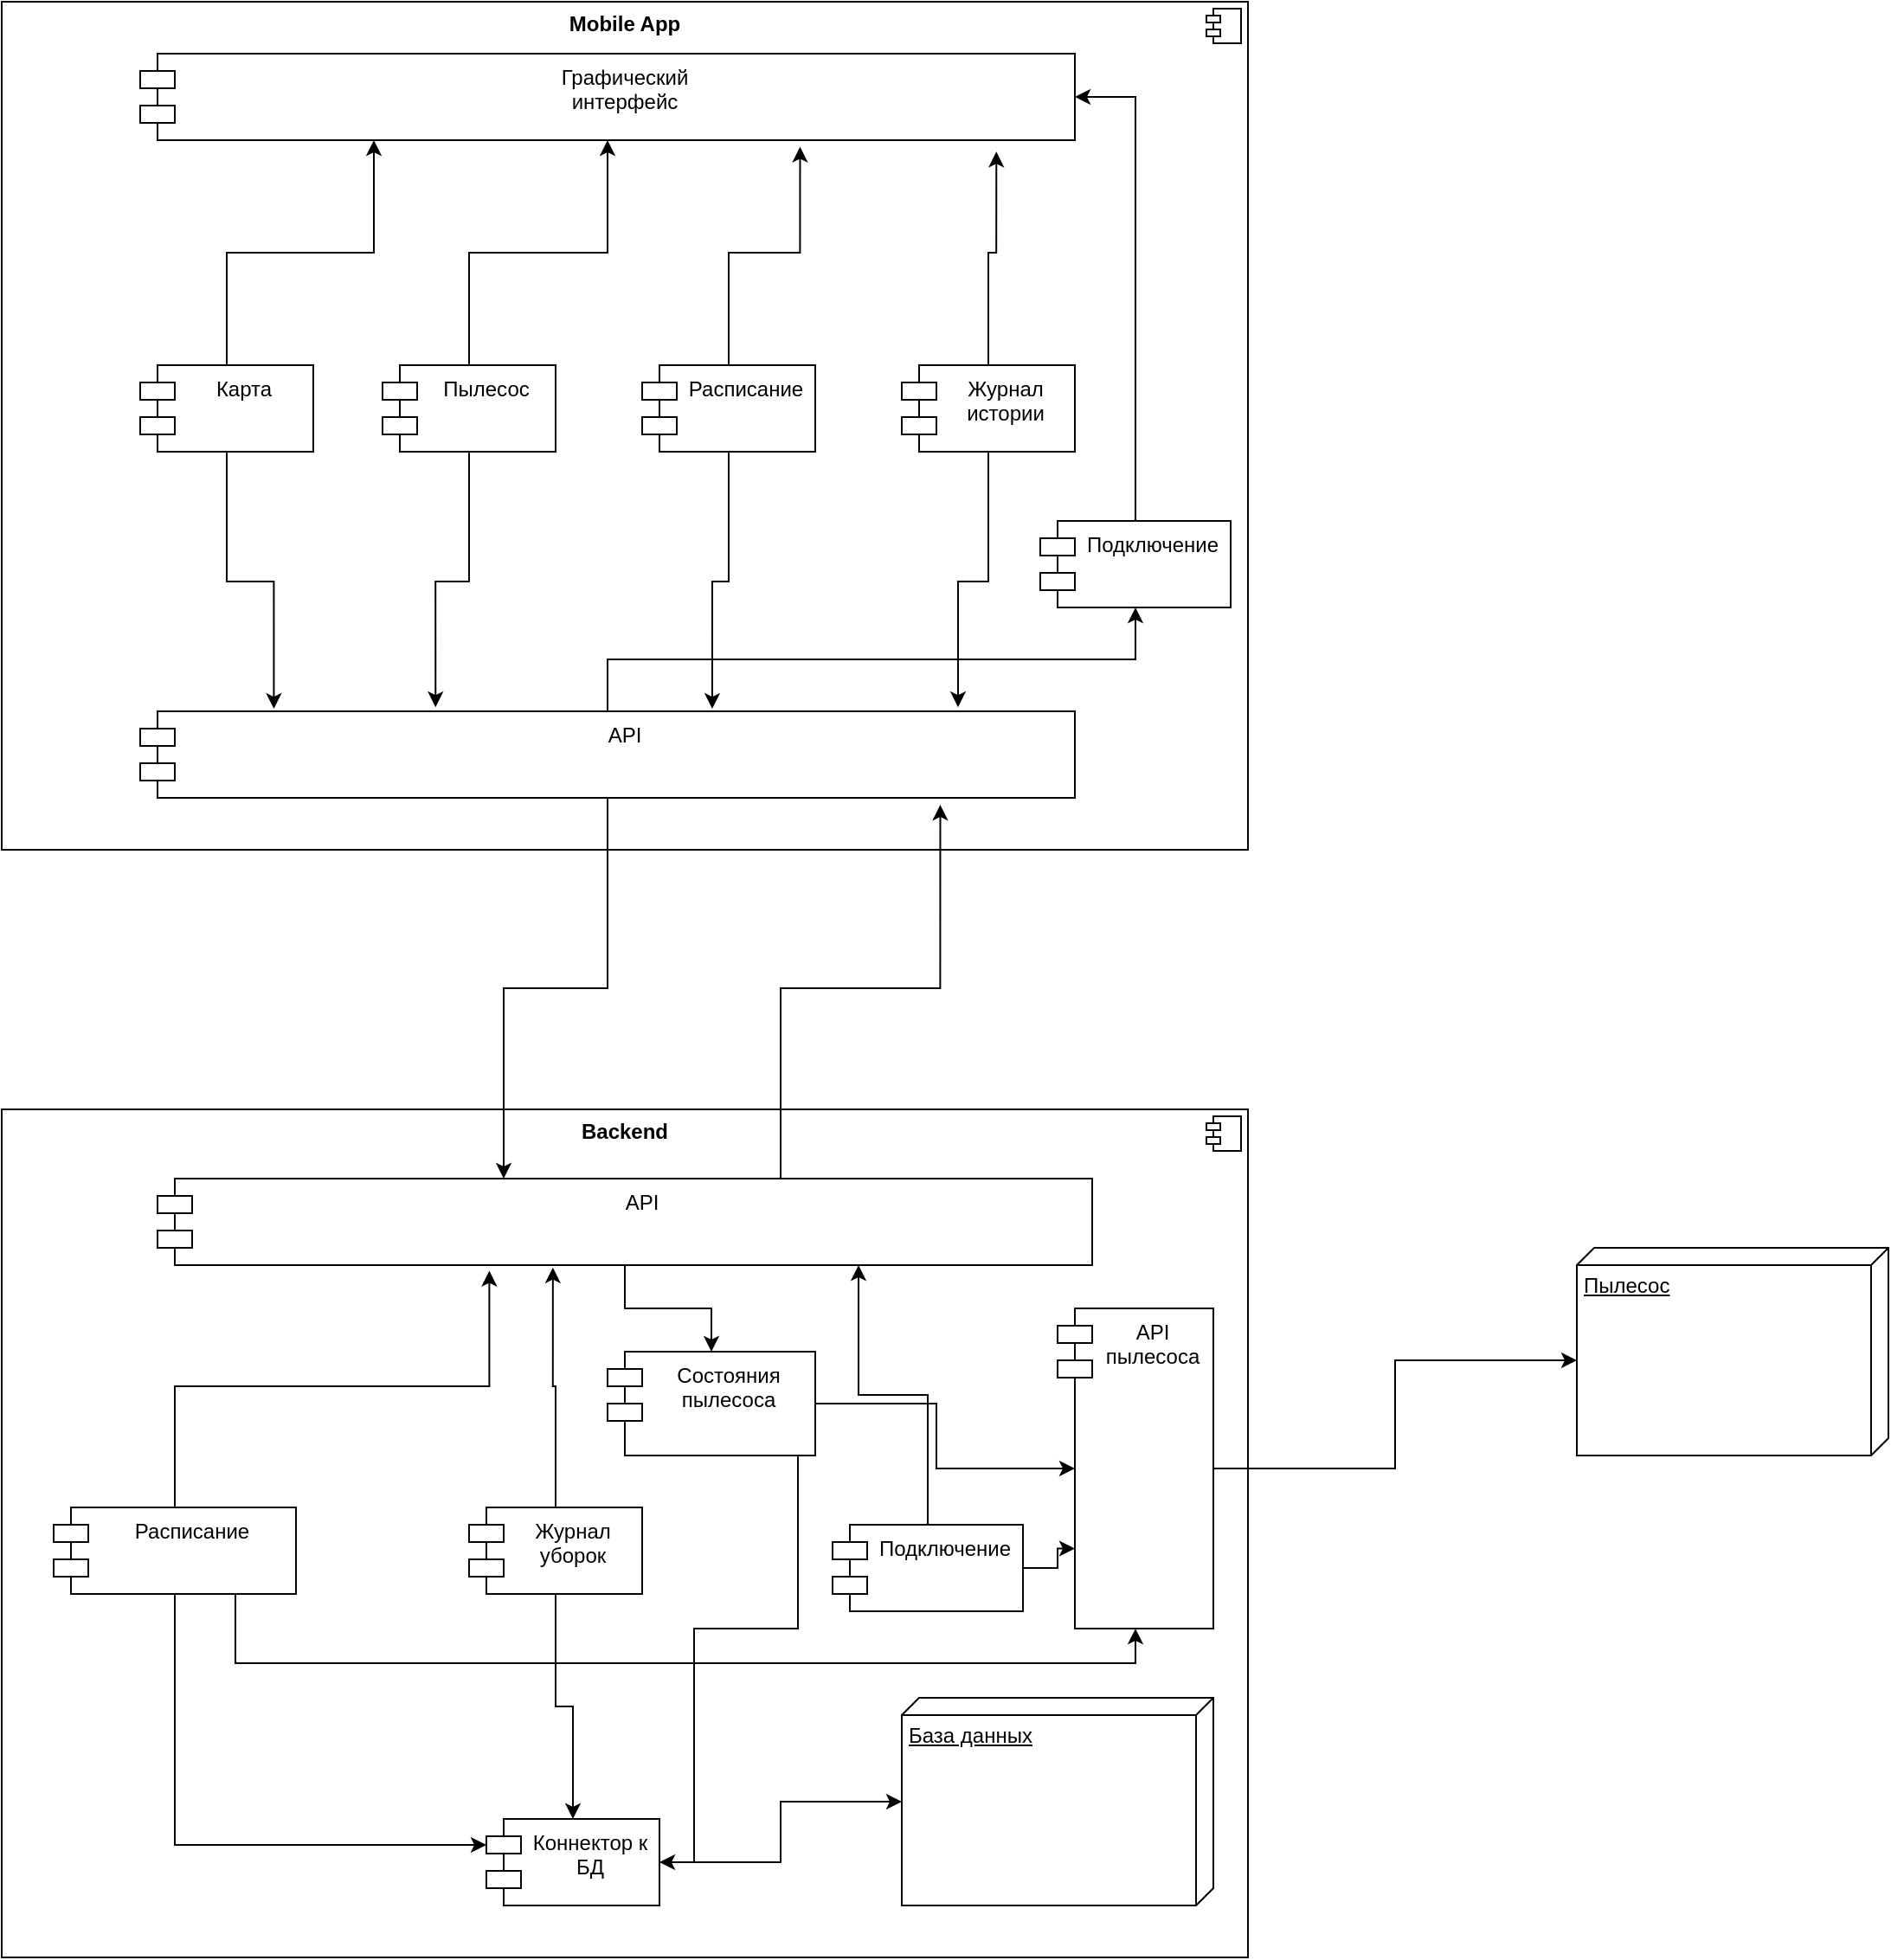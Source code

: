 <mxfile version="20.6.2" type="device"><diagram id="sQ5GgzJkRDgcPnPmJOoT" name="Page-1"><mxGraphModel dx="1487" dy="711" grid="1" gridSize="10" guides="1" tooltips="1" connect="1" arrows="1" fold="1" page="1" pageScale="1" pageWidth="827" pageHeight="1169" math="0" shadow="0"><root><mxCell id="0"/><mxCell id="1" parent="0"/><mxCell id="p_OK2Srpz6OPMlVZ-uk6-1" value="&lt;p style=&quot;margin:0px;margin-top:6px;text-align:center;&quot;&gt;&lt;b&gt;Mobile App&lt;/b&gt;&lt;/p&gt;" style="align=left;overflow=fill;html=1;dropTarget=0;" vertex="1" parent="1"><mxGeometry x="60" y="60" width="720" height="490" as="geometry"/></mxCell><mxCell id="p_OK2Srpz6OPMlVZ-uk6-2" value="" style="shape=component;jettyWidth=8;jettyHeight=4;" vertex="1" parent="p_OK2Srpz6OPMlVZ-uk6-1"><mxGeometry x="1" width="20" height="20" relative="1" as="geometry"><mxPoint x="-24" y="4" as="offset"/></mxGeometry></mxCell><mxCell id="p_OK2Srpz6OPMlVZ-uk6-3" value="&lt;p style=&quot;margin:0px;margin-top:6px;text-align:center;&quot;&gt;&lt;b&gt;Backend&lt;/b&gt;&lt;/p&gt;" style="align=left;overflow=fill;html=1;dropTarget=0;" vertex="1" parent="1"><mxGeometry x="60" y="700" width="720" height="490" as="geometry"/></mxCell><mxCell id="p_OK2Srpz6OPMlVZ-uk6-4" value="" style="shape=component;jettyWidth=8;jettyHeight=4;" vertex="1" parent="p_OK2Srpz6OPMlVZ-uk6-3"><mxGeometry x="1" width="20" height="20" relative="1" as="geometry"><mxPoint x="-24" y="4" as="offset"/></mxGeometry></mxCell><mxCell id="p_OK2Srpz6OPMlVZ-uk6-5" value="Графический &#10;интерфейс" style="shape=module;align=left;spacingLeft=20;align=center;verticalAlign=top;" vertex="1" parent="1"><mxGeometry x="140" y="90" width="540" height="50" as="geometry"/></mxCell><mxCell id="p_OK2Srpz6OPMlVZ-uk6-20" style="edgeStyle=orthogonalEdgeStyle;rounded=0;orthogonalLoop=1;jettySize=auto;html=1;" edge="1" parent="1" source="p_OK2Srpz6OPMlVZ-uk6-6" target="p_OK2Srpz6OPMlVZ-uk6-19"><mxGeometry relative="1" as="geometry"><Array as="points"><mxPoint x="410" y="630"/><mxPoint x="350" y="630"/></Array></mxGeometry></mxCell><mxCell id="p_OK2Srpz6OPMlVZ-uk6-44" style="edgeStyle=orthogonalEdgeStyle;rounded=0;orthogonalLoop=1;jettySize=auto;html=1;entryX=0.5;entryY=1;entryDx=0;entryDy=0;" edge="1" parent="1" source="p_OK2Srpz6OPMlVZ-uk6-6" target="p_OK2Srpz6OPMlVZ-uk6-43"><mxGeometry relative="1" as="geometry"/></mxCell><mxCell id="p_OK2Srpz6OPMlVZ-uk6-6" value="API" style="shape=module;align=left;spacingLeft=20;align=center;verticalAlign=top;" vertex="1" parent="1"><mxGeometry x="140" y="470" width="540" height="50" as="geometry"/></mxCell><mxCell id="p_OK2Srpz6OPMlVZ-uk6-11" style="edgeStyle=orthogonalEdgeStyle;rounded=0;orthogonalLoop=1;jettySize=auto;html=1;entryX=0.25;entryY=1;entryDx=0;entryDy=0;" edge="1" parent="1" source="p_OK2Srpz6OPMlVZ-uk6-7" target="p_OK2Srpz6OPMlVZ-uk6-5"><mxGeometry relative="1" as="geometry"/></mxCell><mxCell id="p_OK2Srpz6OPMlVZ-uk6-15" style="edgeStyle=orthogonalEdgeStyle;rounded=0;orthogonalLoop=1;jettySize=auto;html=1;entryX=0.143;entryY=-0.029;entryDx=0;entryDy=0;entryPerimeter=0;" edge="1" parent="1" source="p_OK2Srpz6OPMlVZ-uk6-7" target="p_OK2Srpz6OPMlVZ-uk6-6"><mxGeometry relative="1" as="geometry"/></mxCell><mxCell id="p_OK2Srpz6OPMlVZ-uk6-7" value="Карта" style="shape=module;align=left;spacingLeft=20;align=center;verticalAlign=top;" vertex="1" parent="1"><mxGeometry x="140" y="270" width="100" height="50" as="geometry"/></mxCell><mxCell id="p_OK2Srpz6OPMlVZ-uk6-12" style="edgeStyle=orthogonalEdgeStyle;rounded=0;orthogonalLoop=1;jettySize=auto;html=1;" edge="1" parent="1" source="p_OK2Srpz6OPMlVZ-uk6-8" target="p_OK2Srpz6OPMlVZ-uk6-5"><mxGeometry relative="1" as="geometry"/></mxCell><mxCell id="p_OK2Srpz6OPMlVZ-uk6-16" style="edgeStyle=orthogonalEdgeStyle;rounded=0;orthogonalLoop=1;jettySize=auto;html=1;entryX=0.316;entryY=-0.048;entryDx=0;entryDy=0;entryPerimeter=0;" edge="1" parent="1" source="p_OK2Srpz6OPMlVZ-uk6-8" target="p_OK2Srpz6OPMlVZ-uk6-6"><mxGeometry relative="1" as="geometry"/></mxCell><mxCell id="p_OK2Srpz6OPMlVZ-uk6-8" value="Пылесос" style="shape=module;align=left;spacingLeft=20;align=center;verticalAlign=top;" vertex="1" parent="1"><mxGeometry x="280" y="270" width="100" height="50" as="geometry"/></mxCell><mxCell id="p_OK2Srpz6OPMlVZ-uk6-13" style="edgeStyle=orthogonalEdgeStyle;rounded=0;orthogonalLoop=1;jettySize=auto;html=1;entryX=0.706;entryY=1.076;entryDx=0;entryDy=0;entryPerimeter=0;" edge="1" parent="1" source="p_OK2Srpz6OPMlVZ-uk6-9" target="p_OK2Srpz6OPMlVZ-uk6-5"><mxGeometry relative="1" as="geometry"/></mxCell><mxCell id="p_OK2Srpz6OPMlVZ-uk6-17" style="edgeStyle=orthogonalEdgeStyle;rounded=0;orthogonalLoop=1;jettySize=auto;html=1;entryX=0.612;entryY=-0.029;entryDx=0;entryDy=0;entryPerimeter=0;" edge="1" parent="1" source="p_OK2Srpz6OPMlVZ-uk6-9" target="p_OK2Srpz6OPMlVZ-uk6-6"><mxGeometry relative="1" as="geometry"/></mxCell><mxCell id="p_OK2Srpz6OPMlVZ-uk6-9" value="Расписание" style="shape=module;align=left;spacingLeft=20;align=center;verticalAlign=top;" vertex="1" parent="1"><mxGeometry x="430" y="270" width="100" height="50" as="geometry"/></mxCell><mxCell id="p_OK2Srpz6OPMlVZ-uk6-14" style="edgeStyle=orthogonalEdgeStyle;rounded=0;orthogonalLoop=1;jettySize=auto;html=1;entryX=0.916;entryY=1.133;entryDx=0;entryDy=0;entryPerimeter=0;" edge="1" parent="1" source="p_OK2Srpz6OPMlVZ-uk6-10" target="p_OK2Srpz6OPMlVZ-uk6-5"><mxGeometry relative="1" as="geometry"/></mxCell><mxCell id="p_OK2Srpz6OPMlVZ-uk6-18" style="edgeStyle=orthogonalEdgeStyle;rounded=0;orthogonalLoop=1;jettySize=auto;html=1;entryX=0.875;entryY=-0.048;entryDx=0;entryDy=0;entryPerimeter=0;" edge="1" parent="1" source="p_OK2Srpz6OPMlVZ-uk6-10" target="p_OK2Srpz6OPMlVZ-uk6-6"><mxGeometry relative="1" as="geometry"/></mxCell><mxCell id="p_OK2Srpz6OPMlVZ-uk6-10" value="Журнал&#10;истории" style="shape=module;align=left;spacingLeft=20;align=center;verticalAlign=top;" vertex="1" parent="1"><mxGeometry x="580" y="270" width="100" height="50" as="geometry"/></mxCell><mxCell id="p_OK2Srpz6OPMlVZ-uk6-30" style="edgeStyle=orthogonalEdgeStyle;rounded=0;orthogonalLoop=1;jettySize=auto;html=1;entryX=0.5;entryY=0;entryDx=0;entryDy=0;" edge="1" parent="1" source="p_OK2Srpz6OPMlVZ-uk6-19" target="p_OK2Srpz6OPMlVZ-uk6-24"><mxGeometry relative="1" as="geometry"/></mxCell><mxCell id="p_OK2Srpz6OPMlVZ-uk6-31" style="edgeStyle=orthogonalEdgeStyle;rounded=0;orthogonalLoop=1;jettySize=auto;html=1;entryX=0.856;entryY=1.081;entryDx=0;entryDy=0;entryPerimeter=0;" edge="1" parent="1" source="p_OK2Srpz6OPMlVZ-uk6-19" target="p_OK2Srpz6OPMlVZ-uk6-6"><mxGeometry relative="1" as="geometry"><Array as="points"><mxPoint x="510" y="630"/><mxPoint x="602" y="630"/></Array></mxGeometry></mxCell><mxCell id="p_OK2Srpz6OPMlVZ-uk6-19" value="API" style="shape=module;align=left;spacingLeft=20;align=center;verticalAlign=top;" vertex="1" parent="1"><mxGeometry x="150" y="740" width="540" height="50" as="geometry"/></mxCell><mxCell id="p_OK2Srpz6OPMlVZ-uk6-21" value="База данных" style="verticalAlign=top;align=left;spacingTop=8;spacingLeft=2;spacingRight=12;shape=cube;size=10;direction=south;fontStyle=4;html=1;" vertex="1" parent="1"><mxGeometry x="580" y="1040" width="180" height="120" as="geometry"/></mxCell><mxCell id="p_OK2Srpz6OPMlVZ-uk6-23" style="edgeStyle=orthogonalEdgeStyle;rounded=0;orthogonalLoop=1;jettySize=auto;html=1;" edge="1" parent="1" source="p_OK2Srpz6OPMlVZ-uk6-22" target="p_OK2Srpz6OPMlVZ-uk6-21"><mxGeometry relative="1" as="geometry"/></mxCell><mxCell id="p_OK2Srpz6OPMlVZ-uk6-22" value="Коннектор к &#10;БД" style="shape=module;align=left;spacingLeft=20;align=center;verticalAlign=top;" vertex="1" parent="1"><mxGeometry x="340" y="1110" width="100" height="50" as="geometry"/></mxCell><mxCell id="p_OK2Srpz6OPMlVZ-uk6-28" style="edgeStyle=orthogonalEdgeStyle;rounded=0;orthogonalLoop=1;jettySize=auto;html=1;entryX=0;entryY=0.5;entryDx=10;entryDy=0;entryPerimeter=0;" edge="1" parent="1" source="p_OK2Srpz6OPMlVZ-uk6-24" target="p_OK2Srpz6OPMlVZ-uk6-27"><mxGeometry relative="1" as="geometry"/></mxCell><mxCell id="p_OK2Srpz6OPMlVZ-uk6-38" style="edgeStyle=orthogonalEdgeStyle;rounded=0;orthogonalLoop=1;jettySize=auto;html=1;exitX=0.5;exitY=1;exitDx=0;exitDy=0;" edge="1" parent="1" source="p_OK2Srpz6OPMlVZ-uk6-24" target="p_OK2Srpz6OPMlVZ-uk6-22"><mxGeometry relative="1" as="geometry"><Array as="points"><mxPoint x="520" y="1000"/><mxPoint x="460" y="1000"/><mxPoint x="460" y="1135"/></Array></mxGeometry></mxCell><mxCell id="p_OK2Srpz6OPMlVZ-uk6-24" value="Состояния &#10;пылесоса" style="shape=module;align=left;spacingLeft=20;align=center;verticalAlign=top;" vertex="1" parent="1"><mxGeometry x="410" y="840" width="120" height="60" as="geometry"/></mxCell><mxCell id="p_OK2Srpz6OPMlVZ-uk6-25" value="Пылесос" style="verticalAlign=top;align=left;spacingTop=8;spacingLeft=2;spacingRight=12;shape=cube;size=10;direction=south;fontStyle=4;html=1;" vertex="1" parent="1"><mxGeometry x="970" y="780" width="180" height="120" as="geometry"/></mxCell><mxCell id="p_OK2Srpz6OPMlVZ-uk6-29" style="edgeStyle=orthogonalEdgeStyle;rounded=0;orthogonalLoop=1;jettySize=auto;html=1;entryX=0;entryY=0;entryDx=65;entryDy=180;entryPerimeter=0;" edge="1" parent="1" source="p_OK2Srpz6OPMlVZ-uk6-27" target="p_OK2Srpz6OPMlVZ-uk6-25"><mxGeometry relative="1" as="geometry"/></mxCell><mxCell id="p_OK2Srpz6OPMlVZ-uk6-27" value="API&#10;пылесоса" style="shape=module;align=left;spacingLeft=20;align=center;verticalAlign=top;" vertex="1" parent="1"><mxGeometry x="670" y="815" width="90" height="185" as="geometry"/></mxCell><mxCell id="p_OK2Srpz6OPMlVZ-uk6-33" style="edgeStyle=orthogonalEdgeStyle;rounded=0;orthogonalLoop=1;jettySize=auto;html=1;exitX=0.5;exitY=1;exitDx=0;exitDy=0;entryX=0;entryY=0;entryDx=0;entryDy=15;entryPerimeter=0;" edge="1" parent="1" source="p_OK2Srpz6OPMlVZ-uk6-32" target="p_OK2Srpz6OPMlVZ-uk6-22"><mxGeometry relative="1" as="geometry"/></mxCell><mxCell id="p_OK2Srpz6OPMlVZ-uk6-34" style="edgeStyle=orthogonalEdgeStyle;rounded=0;orthogonalLoop=1;jettySize=auto;html=1;entryX=0.355;entryY=1.065;entryDx=0;entryDy=0;entryPerimeter=0;" edge="1" parent="1" source="p_OK2Srpz6OPMlVZ-uk6-32" target="p_OK2Srpz6OPMlVZ-uk6-19"><mxGeometry relative="1" as="geometry"/></mxCell><mxCell id="p_OK2Srpz6OPMlVZ-uk6-46" style="edgeStyle=orthogonalEdgeStyle;rounded=0;orthogonalLoop=1;jettySize=auto;html=1;entryX=0.5;entryY=1;entryDx=0;entryDy=0;exitX=0.75;exitY=1;exitDx=0;exitDy=0;" edge="1" parent="1" source="p_OK2Srpz6OPMlVZ-uk6-32" target="p_OK2Srpz6OPMlVZ-uk6-27"><mxGeometry relative="1" as="geometry"><Array as="points"><mxPoint x="195" y="1020"/><mxPoint x="715" y="1020"/></Array></mxGeometry></mxCell><mxCell id="p_OK2Srpz6OPMlVZ-uk6-32" value="Расписание" style="shape=module;align=left;spacingLeft=20;align=center;verticalAlign=top;" vertex="1" parent="1"><mxGeometry x="90" y="930" width="140" height="50" as="geometry"/></mxCell><mxCell id="p_OK2Srpz6OPMlVZ-uk6-36" style="edgeStyle=orthogonalEdgeStyle;rounded=0;orthogonalLoop=1;jettySize=auto;html=1;" edge="1" parent="1" source="p_OK2Srpz6OPMlVZ-uk6-35" target="p_OK2Srpz6OPMlVZ-uk6-22"><mxGeometry relative="1" as="geometry"/></mxCell><mxCell id="p_OK2Srpz6OPMlVZ-uk6-37" style="edgeStyle=orthogonalEdgeStyle;rounded=0;orthogonalLoop=1;jettySize=auto;html=1;entryX=0.423;entryY=1.027;entryDx=0;entryDy=0;entryPerimeter=0;" edge="1" parent="1" source="p_OK2Srpz6OPMlVZ-uk6-35" target="p_OK2Srpz6OPMlVZ-uk6-19"><mxGeometry relative="1" as="geometry"/></mxCell><mxCell id="p_OK2Srpz6OPMlVZ-uk6-35" value="Журнал&#10;уборок" style="shape=module;align=left;spacingLeft=20;align=center;verticalAlign=top;" vertex="1" parent="1"><mxGeometry x="330" y="930" width="100" height="50" as="geometry"/></mxCell><mxCell id="p_OK2Srpz6OPMlVZ-uk6-40" style="edgeStyle=orthogonalEdgeStyle;rounded=0;orthogonalLoop=1;jettySize=auto;html=1;entryX=0.75;entryY=1;entryDx=0;entryDy=0;" edge="1" parent="1" source="p_OK2Srpz6OPMlVZ-uk6-39" target="p_OK2Srpz6OPMlVZ-uk6-19"><mxGeometry relative="1" as="geometry"/></mxCell><mxCell id="p_OK2Srpz6OPMlVZ-uk6-42" style="edgeStyle=orthogonalEdgeStyle;rounded=0;orthogonalLoop=1;jettySize=auto;html=1;entryX=0;entryY=0.75;entryDx=10;entryDy=0;entryPerimeter=0;" edge="1" parent="1" source="p_OK2Srpz6OPMlVZ-uk6-39" target="p_OK2Srpz6OPMlVZ-uk6-27"><mxGeometry relative="1" as="geometry"/></mxCell><mxCell id="p_OK2Srpz6OPMlVZ-uk6-39" value="Подключение" style="shape=module;align=left;spacingLeft=20;align=center;verticalAlign=top;" vertex="1" parent="1"><mxGeometry x="540" y="940" width="110" height="50" as="geometry"/></mxCell><mxCell id="p_OK2Srpz6OPMlVZ-uk6-45" style="edgeStyle=orthogonalEdgeStyle;rounded=0;orthogonalLoop=1;jettySize=auto;html=1;entryX=1;entryY=0.5;entryDx=0;entryDy=0;" edge="1" parent="1" source="p_OK2Srpz6OPMlVZ-uk6-43" target="p_OK2Srpz6OPMlVZ-uk6-5"><mxGeometry relative="1" as="geometry"/></mxCell><mxCell id="p_OK2Srpz6OPMlVZ-uk6-43" value="Подключение" style="shape=module;align=left;spacingLeft=20;align=center;verticalAlign=top;" vertex="1" parent="1"><mxGeometry x="660" y="360" width="110" height="50" as="geometry"/></mxCell></root></mxGraphModel></diagram></mxfile>